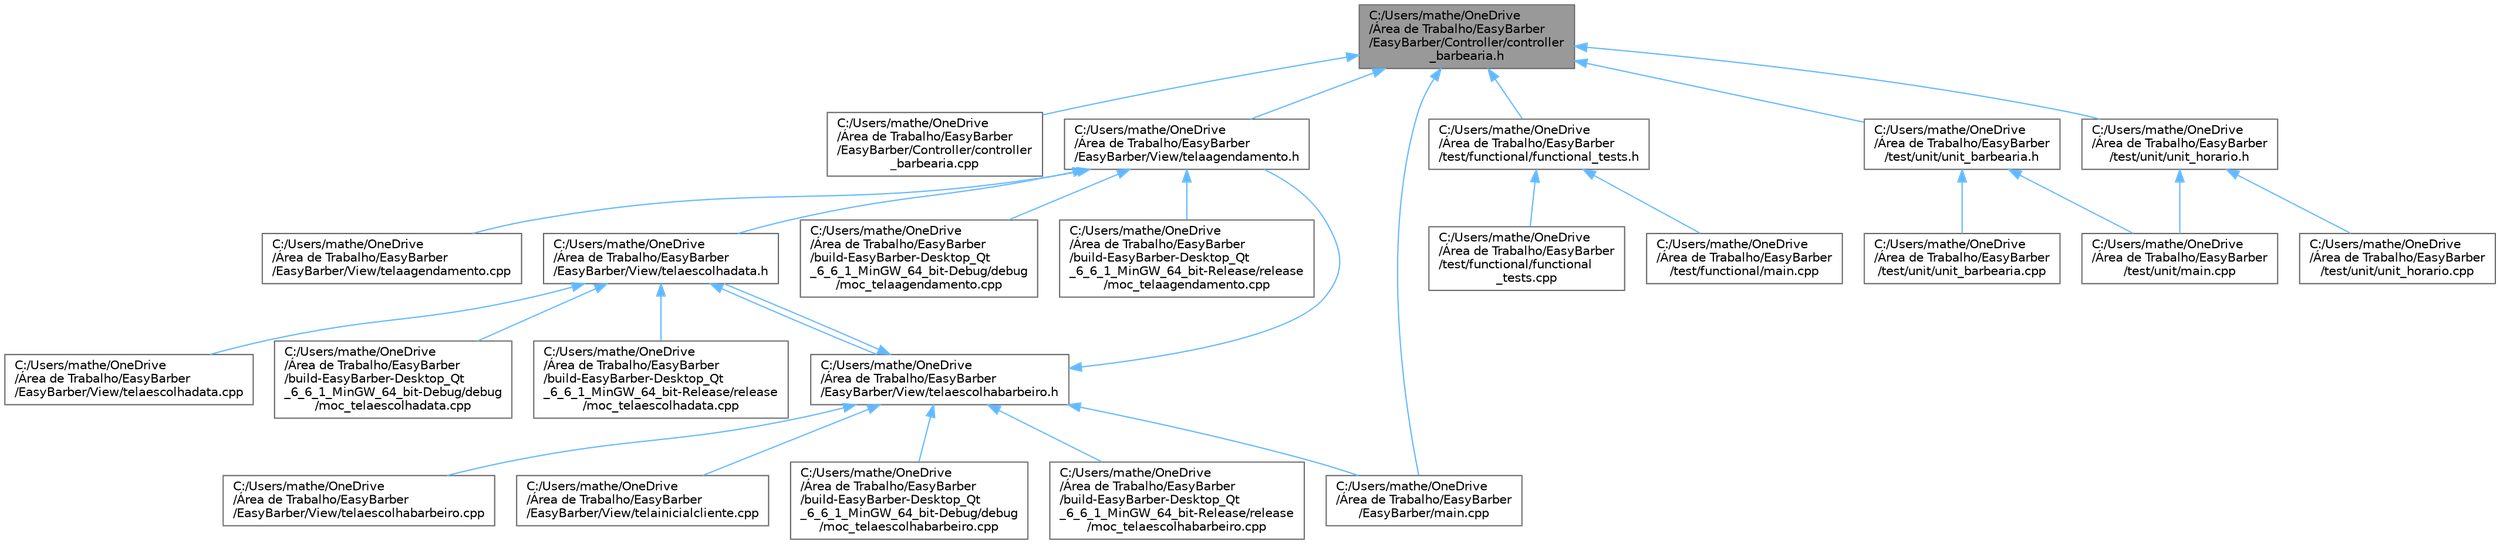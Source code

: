 digraph "C:/Users/mathe/OneDrive/Área de Trabalho/EasyBarber/EasyBarber/Controller/controller_barbearia.h"
{
 // LATEX_PDF_SIZE
  bgcolor="transparent";
  edge [fontname=Helvetica,fontsize=10,labelfontname=Helvetica,labelfontsize=10];
  node [fontname=Helvetica,fontsize=10,shape=box,height=0.2,width=0.4];
  Node1 [id="Node000001",label="C:/Users/mathe/OneDrive\l/Área de Trabalho/EasyBarber\l/EasyBarber/Controller/controller\l_barbearia.h",height=0.2,width=0.4,color="gray40", fillcolor="grey60", style="filled", fontcolor="black",tooltip=" "];
  Node1 -> Node2 [id="edge1_Node000001_Node000002",dir="back",color="steelblue1",style="solid",tooltip=" "];
  Node2 [id="Node000002",label="C:/Users/mathe/OneDrive\l/Área de Trabalho/EasyBarber\l/EasyBarber/Controller/controller\l_barbearia.cpp",height=0.2,width=0.4,color="grey40", fillcolor="white", style="filled",URL="$controller__barbearia_8cpp.html",tooltip=" "];
  Node1 -> Node3 [id="edge2_Node000001_Node000003",dir="back",color="steelblue1",style="solid",tooltip=" "];
  Node3 [id="Node000003",label="C:/Users/mathe/OneDrive\l/Área de Trabalho/EasyBarber\l/EasyBarber/View/telaagendamento.h",height=0.2,width=0.4,color="grey40", fillcolor="white", style="filled",URL="$telaagendamento_8h.html",tooltip=" "];
  Node3 -> Node4 [id="edge3_Node000003_Node000004",dir="back",color="steelblue1",style="solid",tooltip=" "];
  Node4 [id="Node000004",label="C:/Users/mathe/OneDrive\l/Área de Trabalho/EasyBarber\l/EasyBarber/View/telaagendamento.cpp",height=0.2,width=0.4,color="grey40", fillcolor="white", style="filled",URL="$telaagendamento_8cpp.html",tooltip=" "];
  Node3 -> Node5 [id="edge4_Node000003_Node000005",dir="back",color="steelblue1",style="solid",tooltip=" "];
  Node5 [id="Node000005",label="C:/Users/mathe/OneDrive\l/Área de Trabalho/EasyBarber\l/EasyBarber/View/telaescolhadata.h",height=0.2,width=0.4,color="grey40", fillcolor="white", style="filled",URL="$telaescolhadata_8h.html",tooltip=" "];
  Node5 -> Node6 [id="edge5_Node000005_Node000006",dir="back",color="steelblue1",style="solid",tooltip=" "];
  Node6 [id="Node000006",label="C:/Users/mathe/OneDrive\l/Área de Trabalho/EasyBarber\l/EasyBarber/View/telaescolhabarbeiro.h",height=0.2,width=0.4,color="grey40", fillcolor="white", style="filled",URL="$telaescolhabarbeiro_8h.html",tooltip=" "];
  Node6 -> Node3 [id="edge6_Node000006_Node000003",dir="back",color="steelblue1",style="solid",tooltip=" "];
  Node6 -> Node7 [id="edge7_Node000006_Node000007",dir="back",color="steelblue1",style="solid",tooltip=" "];
  Node7 [id="Node000007",label="C:/Users/mathe/OneDrive\l/Área de Trabalho/EasyBarber\l/EasyBarber/View/telaescolhabarbeiro.cpp",height=0.2,width=0.4,color="grey40", fillcolor="white", style="filled",URL="$telaescolhabarbeiro_8cpp.html",tooltip=" "];
  Node6 -> Node5 [id="edge8_Node000006_Node000005",dir="back",color="steelblue1",style="solid",tooltip=" "];
  Node6 -> Node8 [id="edge9_Node000006_Node000008",dir="back",color="steelblue1",style="solid",tooltip=" "];
  Node8 [id="Node000008",label="C:/Users/mathe/OneDrive\l/Área de Trabalho/EasyBarber\l/EasyBarber/View/telainicialcliente.cpp",height=0.2,width=0.4,color="grey40", fillcolor="white", style="filled",URL="$telainicialcliente_8cpp.html",tooltip=" "];
  Node6 -> Node9 [id="edge10_Node000006_Node000009",dir="back",color="steelblue1",style="solid",tooltip=" "];
  Node9 [id="Node000009",label="C:/Users/mathe/OneDrive\l/Área de Trabalho/EasyBarber\l/EasyBarber/main.cpp",height=0.2,width=0.4,color="grey40", fillcolor="white", style="filled",URL="$_easy_barber_2main_8cpp.html",tooltip=" "];
  Node6 -> Node10 [id="edge11_Node000006_Node000010",dir="back",color="steelblue1",style="solid",tooltip=" "];
  Node10 [id="Node000010",label="C:/Users/mathe/OneDrive\l/Área de Trabalho/EasyBarber\l/build-EasyBarber-Desktop_Qt\l_6_6_1_MinGW_64_bit-Debug/debug\l/moc_telaescolhabarbeiro.cpp",height=0.2,width=0.4,color="grey40", fillcolor="white", style="filled",URL="$build-_easy_barber-_desktop___qt__6__6__1___min_g_w__64__bit-_debug_2debug_2moc__telaescolhabarbeiro_8cpp.html",tooltip=" "];
  Node6 -> Node11 [id="edge12_Node000006_Node000011",dir="back",color="steelblue1",style="solid",tooltip=" "];
  Node11 [id="Node000011",label="C:/Users/mathe/OneDrive\l/Área de Trabalho/EasyBarber\l/build-EasyBarber-Desktop_Qt\l_6_6_1_MinGW_64_bit-Release/release\l/moc_telaescolhabarbeiro.cpp",height=0.2,width=0.4,color="grey40", fillcolor="white", style="filled",URL="$build-_easy_barber-_desktop___qt__6__6__1___min_g_w__64__bit-_release_2release_2moc__telaescolhabarbeiro_8cpp.html",tooltip=" "];
  Node5 -> Node12 [id="edge13_Node000005_Node000012",dir="back",color="steelblue1",style="solid",tooltip=" "];
  Node12 [id="Node000012",label="C:/Users/mathe/OneDrive\l/Área de Trabalho/EasyBarber\l/EasyBarber/View/telaescolhadata.cpp",height=0.2,width=0.4,color="grey40", fillcolor="white", style="filled",URL="$telaescolhadata_8cpp.html",tooltip=" "];
  Node5 -> Node13 [id="edge14_Node000005_Node000013",dir="back",color="steelblue1",style="solid",tooltip=" "];
  Node13 [id="Node000013",label="C:/Users/mathe/OneDrive\l/Área de Trabalho/EasyBarber\l/build-EasyBarber-Desktop_Qt\l_6_6_1_MinGW_64_bit-Debug/debug\l/moc_telaescolhadata.cpp",height=0.2,width=0.4,color="grey40", fillcolor="white", style="filled",URL="$build-_easy_barber-_desktop___qt__6__6__1___min_g_w__64__bit-_debug_2debug_2moc__telaescolhadata_8cpp.html",tooltip=" "];
  Node5 -> Node14 [id="edge15_Node000005_Node000014",dir="back",color="steelblue1",style="solid",tooltip=" "];
  Node14 [id="Node000014",label="C:/Users/mathe/OneDrive\l/Área de Trabalho/EasyBarber\l/build-EasyBarber-Desktop_Qt\l_6_6_1_MinGW_64_bit-Release/release\l/moc_telaescolhadata.cpp",height=0.2,width=0.4,color="grey40", fillcolor="white", style="filled",URL="$build-_easy_barber-_desktop___qt__6__6__1___min_g_w__64__bit-_release_2release_2moc__telaescolhadata_8cpp.html",tooltip=" "];
  Node3 -> Node15 [id="edge16_Node000003_Node000015",dir="back",color="steelblue1",style="solid",tooltip=" "];
  Node15 [id="Node000015",label="C:/Users/mathe/OneDrive\l/Área de Trabalho/EasyBarber\l/build-EasyBarber-Desktop_Qt\l_6_6_1_MinGW_64_bit-Debug/debug\l/moc_telaagendamento.cpp",height=0.2,width=0.4,color="grey40", fillcolor="white", style="filled",URL="$build-_easy_barber-_desktop___qt__6__6__1___min_g_w__64__bit-_debug_2debug_2moc__telaagendamento_8cpp.html",tooltip=" "];
  Node3 -> Node16 [id="edge17_Node000003_Node000016",dir="back",color="steelblue1",style="solid",tooltip=" "];
  Node16 [id="Node000016",label="C:/Users/mathe/OneDrive\l/Área de Trabalho/EasyBarber\l/build-EasyBarber-Desktop_Qt\l_6_6_1_MinGW_64_bit-Release/release\l/moc_telaagendamento.cpp",height=0.2,width=0.4,color="grey40", fillcolor="white", style="filled",URL="$build-_easy_barber-_desktop___qt__6__6__1___min_g_w__64__bit-_release_2release_2moc__telaagendamento_8cpp.html",tooltip=" "];
  Node1 -> Node9 [id="edge18_Node000001_Node000009",dir="back",color="steelblue1",style="solid",tooltip=" "];
  Node1 -> Node17 [id="edge19_Node000001_Node000017",dir="back",color="steelblue1",style="solid",tooltip=" "];
  Node17 [id="Node000017",label="C:/Users/mathe/OneDrive\l/Área de Trabalho/EasyBarber\l/test/functional/functional_tests.h",height=0.2,width=0.4,color="grey40", fillcolor="white", style="filled",URL="$functional__tests_8h.html",tooltip=" "];
  Node17 -> Node18 [id="edge20_Node000017_Node000018",dir="back",color="steelblue1",style="solid",tooltip=" "];
  Node18 [id="Node000018",label="C:/Users/mathe/OneDrive\l/Área de Trabalho/EasyBarber\l/test/functional/functional\l_tests.cpp",height=0.2,width=0.4,color="grey40", fillcolor="white", style="filled",URL="$functional__tests_8cpp.html",tooltip=" "];
  Node17 -> Node19 [id="edge21_Node000017_Node000019",dir="back",color="steelblue1",style="solid",tooltip=" "];
  Node19 [id="Node000019",label="C:/Users/mathe/OneDrive\l/Área de Trabalho/EasyBarber\l/test/functional/main.cpp",height=0.2,width=0.4,color="grey40", fillcolor="white", style="filled",URL="$test_2functional_2main_8cpp.html",tooltip=" "];
  Node1 -> Node20 [id="edge22_Node000001_Node000020",dir="back",color="steelblue1",style="solid",tooltip=" "];
  Node20 [id="Node000020",label="C:/Users/mathe/OneDrive\l/Área de Trabalho/EasyBarber\l/test/unit/unit_barbearia.h",height=0.2,width=0.4,color="grey40", fillcolor="white", style="filled",URL="$unit__barbearia_8h.html",tooltip=" "];
  Node20 -> Node21 [id="edge23_Node000020_Node000021",dir="back",color="steelblue1",style="solid",tooltip=" "];
  Node21 [id="Node000021",label="C:/Users/mathe/OneDrive\l/Área de Trabalho/EasyBarber\l/test/unit/main.cpp",height=0.2,width=0.4,color="grey40", fillcolor="white", style="filled",URL="$test_2unit_2main_8cpp.html",tooltip=" "];
  Node20 -> Node22 [id="edge24_Node000020_Node000022",dir="back",color="steelblue1",style="solid",tooltip=" "];
  Node22 [id="Node000022",label="C:/Users/mathe/OneDrive\l/Área de Trabalho/EasyBarber\l/test/unit/unit_barbearia.cpp",height=0.2,width=0.4,color="grey40", fillcolor="white", style="filled",URL="$unit__barbearia_8cpp.html",tooltip=" "];
  Node1 -> Node23 [id="edge25_Node000001_Node000023",dir="back",color="steelblue1",style="solid",tooltip=" "];
  Node23 [id="Node000023",label="C:/Users/mathe/OneDrive\l/Área de Trabalho/EasyBarber\l/test/unit/unit_horario.h",height=0.2,width=0.4,color="grey40", fillcolor="white", style="filled",URL="$unit__horario_8h.html",tooltip=" "];
  Node23 -> Node21 [id="edge26_Node000023_Node000021",dir="back",color="steelblue1",style="solid",tooltip=" "];
  Node23 -> Node24 [id="edge27_Node000023_Node000024",dir="back",color="steelblue1",style="solid",tooltip=" "];
  Node24 [id="Node000024",label="C:/Users/mathe/OneDrive\l/Área de Trabalho/EasyBarber\l/test/unit/unit_horario.cpp",height=0.2,width=0.4,color="grey40", fillcolor="white", style="filled",URL="$unit__horario_8cpp.html",tooltip=" "];
}
